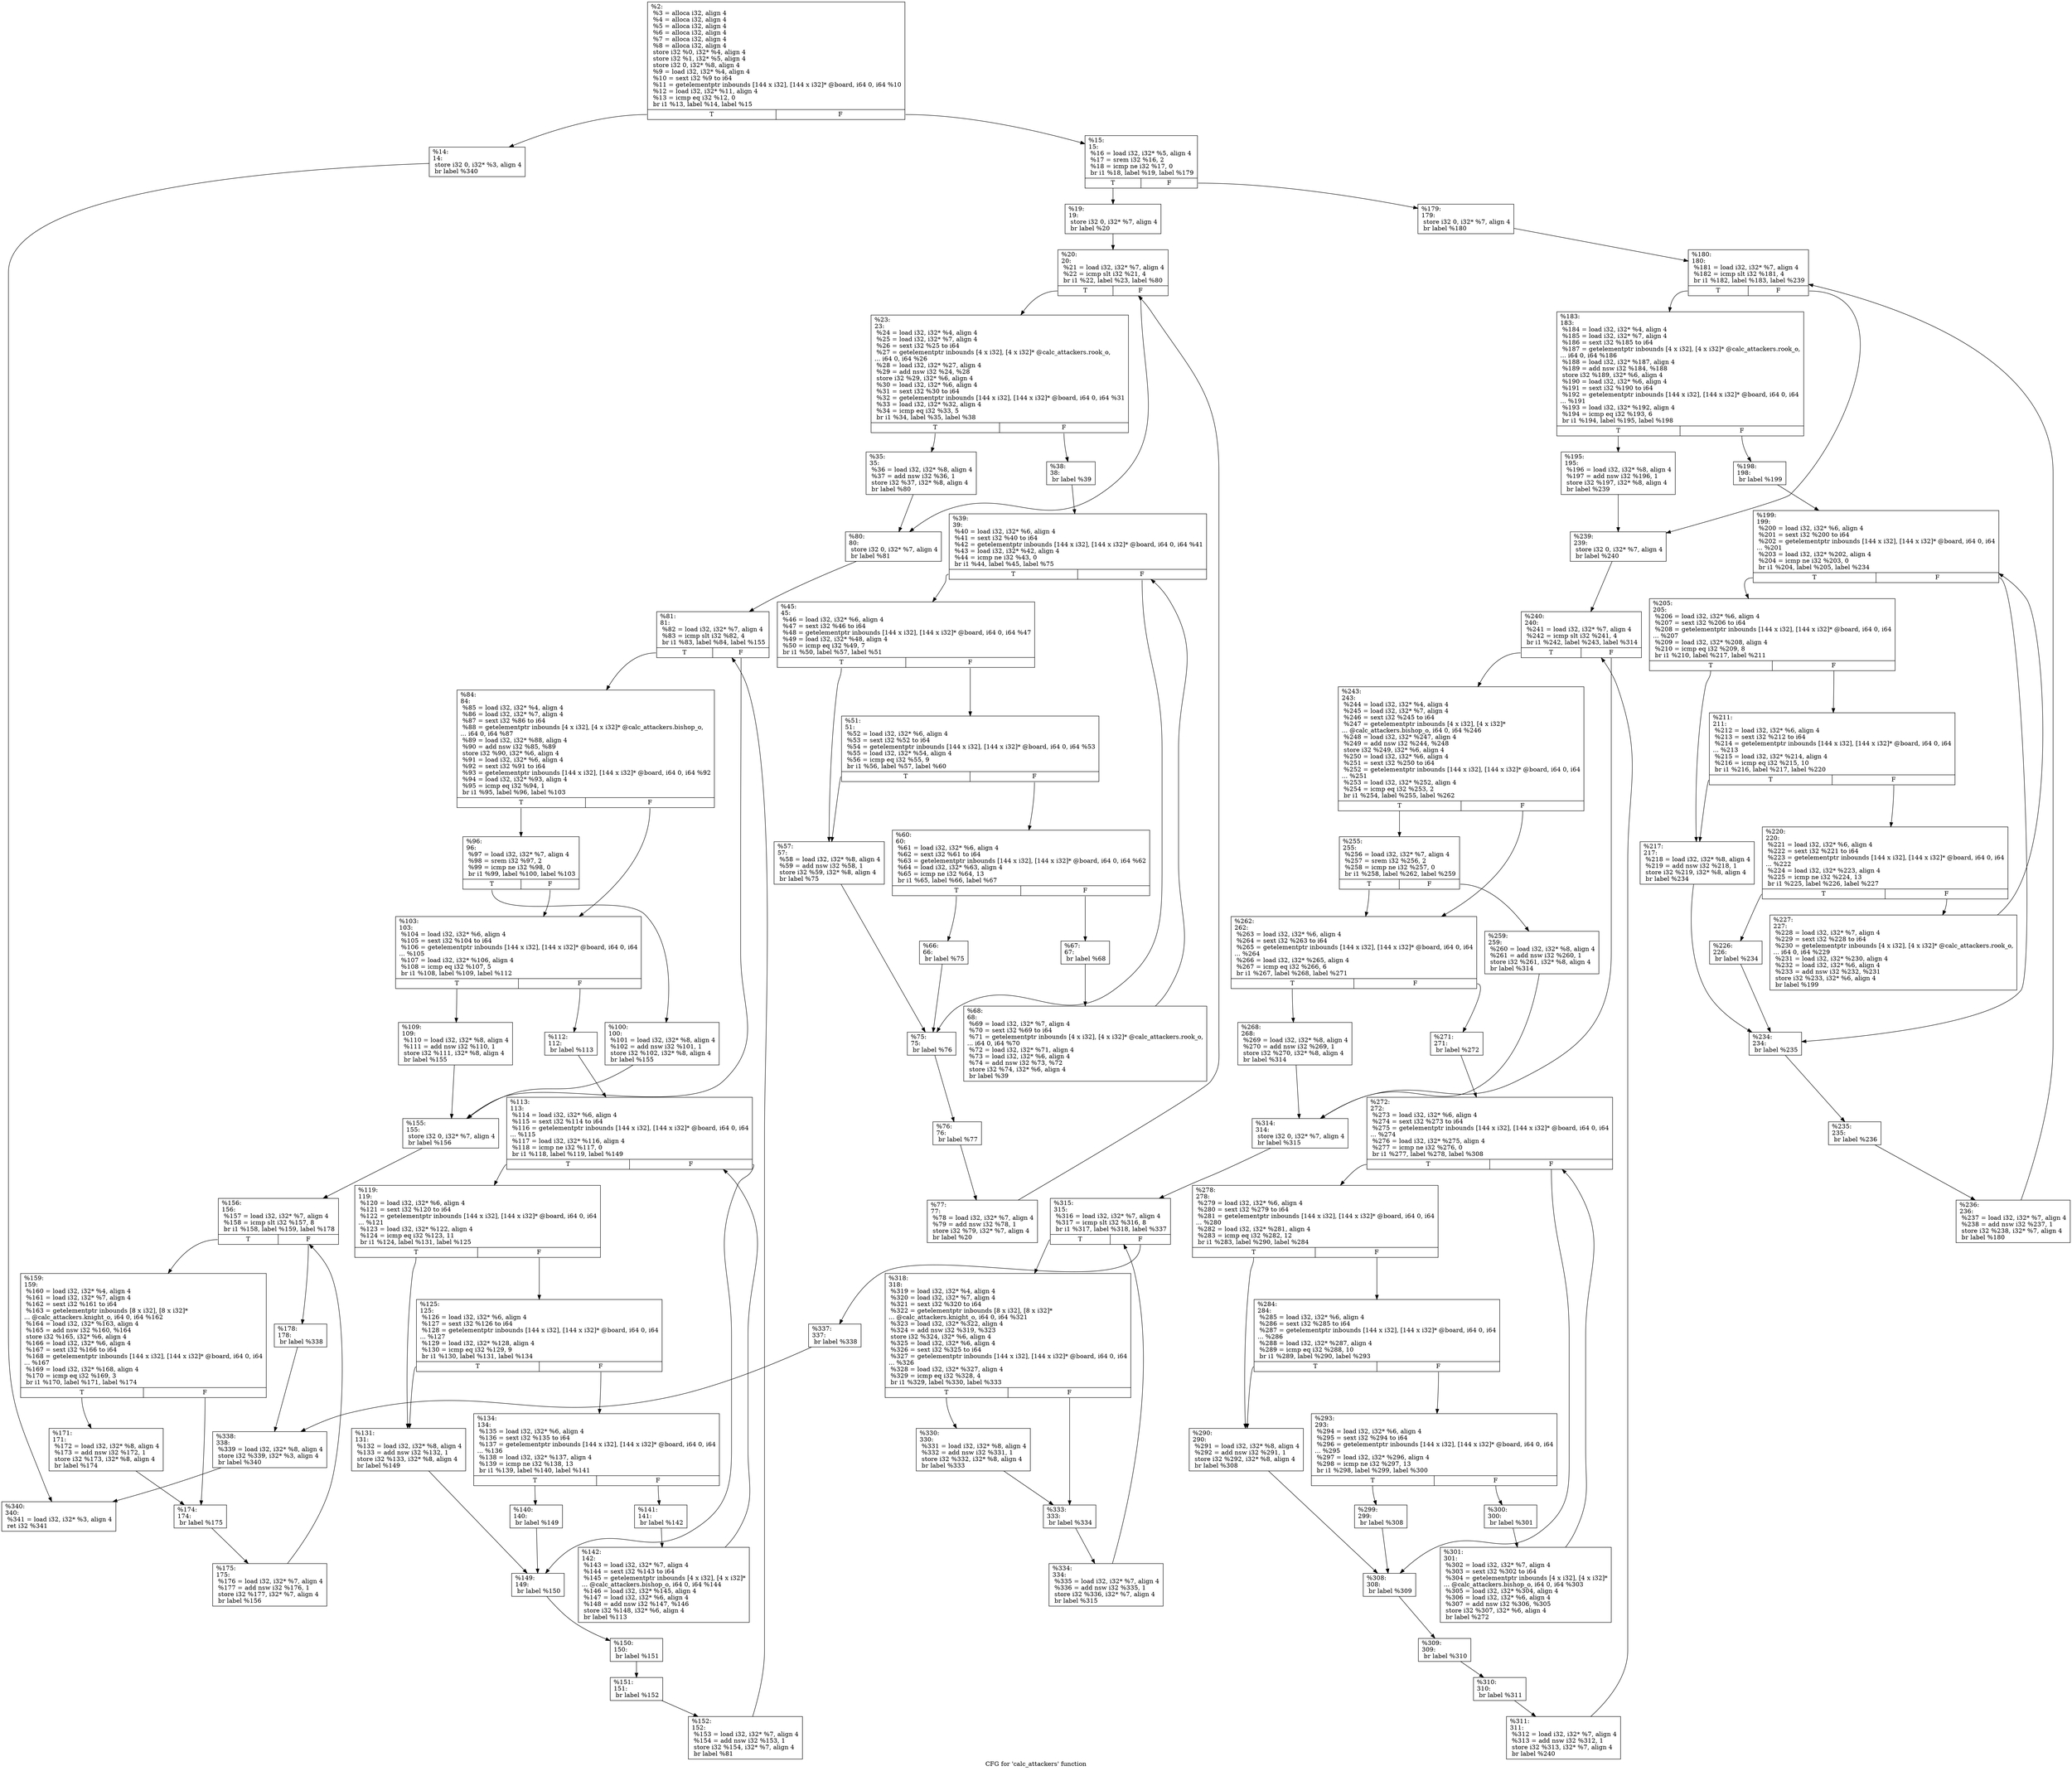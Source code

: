 digraph "CFG for 'calc_attackers' function" {
	label="CFG for 'calc_attackers' function";

	Node0x24f1ed0 [shape=record,label="{%2:\l  %3 = alloca i32, align 4\l  %4 = alloca i32, align 4\l  %5 = alloca i32, align 4\l  %6 = alloca i32, align 4\l  %7 = alloca i32, align 4\l  %8 = alloca i32, align 4\l  store i32 %0, i32* %4, align 4\l  store i32 %1, i32* %5, align 4\l  store i32 0, i32* %8, align 4\l  %9 = load i32, i32* %4, align 4\l  %10 = sext i32 %9 to i64\l  %11 = getelementptr inbounds [144 x i32], [144 x i32]* @board, i64 0, i64 %10\l  %12 = load i32, i32* %11, align 4\l  %13 = icmp eq i32 %12, 0\l  br i1 %13, label %14, label %15\l|{<s0>T|<s1>F}}"];
	Node0x24f1ed0:s0 -> Node0x2510080;
	Node0x24f1ed0:s1 -> Node0x25100d0;
	Node0x2510080 [shape=record,label="{%14:\l14:                                               \l  store i32 0, i32* %3, align 4\l  br label %340\l}"];
	Node0x2510080 -> Node0x2511c00;
	Node0x25100d0 [shape=record,label="{%15:\l15:                                               \l  %16 = load i32, i32* %5, align 4\l  %17 = srem i32 %16, 2\l  %18 = icmp ne i32 %17, 0\l  br i1 %18, label %19, label %179\l|{<s0>T|<s1>F}}"];
	Node0x25100d0:s0 -> Node0x2510120;
	Node0x25100d0:s1 -> Node0x2510e90;
	Node0x2510120 [shape=record,label="{%19:\l19:                                               \l  store i32 0, i32* %7, align 4\l  br label %20\l}"];
	Node0x2510120 -> Node0x2510170;
	Node0x2510170 [shape=record,label="{%20:\l20:                                               \l  %21 = load i32, i32* %7, align 4\l  %22 = icmp slt i32 %21, 4\l  br i1 %22, label %23, label %80\l|{<s0>T|<s1>F}}"];
	Node0x2510170:s0 -> Node0x25101c0;
	Node0x2510170:s1 -> Node0x2510620;
	Node0x25101c0 [shape=record,label="{%23:\l23:                                               \l  %24 = load i32, i32* %4, align 4\l  %25 = load i32, i32* %7, align 4\l  %26 = sext i32 %25 to i64\l  %27 = getelementptr inbounds [4 x i32], [4 x i32]* @calc_attackers.rook_o,\l... i64 0, i64 %26\l  %28 = load i32, i32* %27, align 4\l  %29 = add nsw i32 %24, %28\l  store i32 %29, i32* %6, align 4\l  %30 = load i32, i32* %6, align 4\l  %31 = sext i32 %30 to i64\l  %32 = getelementptr inbounds [144 x i32], [144 x i32]* @board, i64 0, i64 %31\l  %33 = load i32, i32* %32, align 4\l  %34 = icmp eq i32 %33, 5\l  br i1 %34, label %35, label %38\l|{<s0>T|<s1>F}}"];
	Node0x25101c0:s0 -> Node0x2510210;
	Node0x25101c0:s1 -> Node0x2510260;
	Node0x2510210 [shape=record,label="{%35:\l35:                                               \l  %36 = load i32, i32* %8, align 4\l  %37 = add nsw i32 %36, 1\l  store i32 %37, i32* %8, align 4\l  br label %80\l}"];
	Node0x2510210 -> Node0x2510620;
	Node0x2510260 [shape=record,label="{%38:\l38:                                               \l  br label %39\l}"];
	Node0x2510260 -> Node0x25102b0;
	Node0x25102b0 [shape=record,label="{%39:\l39:                                               \l  %40 = load i32, i32* %6, align 4\l  %41 = sext i32 %40 to i64\l  %42 = getelementptr inbounds [144 x i32], [144 x i32]* @board, i64 0, i64 %41\l  %43 = load i32, i32* %42, align 4\l  %44 = icmp ne i32 %43, 0\l  br i1 %44, label %45, label %75\l|{<s0>T|<s1>F}}"];
	Node0x25102b0:s0 -> Node0x2510300;
	Node0x25102b0:s1 -> Node0x2510530;
	Node0x2510300 [shape=record,label="{%45:\l45:                                               \l  %46 = load i32, i32* %6, align 4\l  %47 = sext i32 %46 to i64\l  %48 = getelementptr inbounds [144 x i32], [144 x i32]* @board, i64 0, i64 %47\l  %49 = load i32, i32* %48, align 4\l  %50 = icmp eq i32 %49, 7\l  br i1 %50, label %57, label %51\l|{<s0>T|<s1>F}}"];
	Node0x2510300:s0 -> Node0x25103a0;
	Node0x2510300:s1 -> Node0x2510350;
	Node0x2510350 [shape=record,label="{%51:\l51:                                               \l  %52 = load i32, i32* %6, align 4\l  %53 = sext i32 %52 to i64\l  %54 = getelementptr inbounds [144 x i32], [144 x i32]* @board, i64 0, i64 %53\l  %55 = load i32, i32* %54, align 4\l  %56 = icmp eq i32 %55, 9\l  br i1 %56, label %57, label %60\l|{<s0>T|<s1>F}}"];
	Node0x2510350:s0 -> Node0x25103a0;
	Node0x2510350:s1 -> Node0x25103f0;
	Node0x25103a0 [shape=record,label="{%57:\l57:                                               \l  %58 = load i32, i32* %8, align 4\l  %59 = add nsw i32 %58, 1\l  store i32 %59, i32* %8, align 4\l  br label %75\l}"];
	Node0x25103a0 -> Node0x2510530;
	Node0x25103f0 [shape=record,label="{%60:\l60:                                               \l  %61 = load i32, i32* %6, align 4\l  %62 = sext i32 %61 to i64\l  %63 = getelementptr inbounds [144 x i32], [144 x i32]* @board, i64 0, i64 %62\l  %64 = load i32, i32* %63, align 4\l  %65 = icmp ne i32 %64, 13\l  br i1 %65, label %66, label %67\l|{<s0>T|<s1>F}}"];
	Node0x25103f0:s0 -> Node0x2510440;
	Node0x25103f0:s1 -> Node0x2510490;
	Node0x2510440 [shape=record,label="{%66:\l66:                                               \l  br label %75\l}"];
	Node0x2510440 -> Node0x2510530;
	Node0x2510490 [shape=record,label="{%67:\l67:                                               \l  br label %68\l}"];
	Node0x2510490 -> Node0x25104e0;
	Node0x25104e0 [shape=record,label="{%68:\l68:                                               \l  %69 = load i32, i32* %7, align 4\l  %70 = sext i32 %69 to i64\l  %71 = getelementptr inbounds [4 x i32], [4 x i32]* @calc_attackers.rook_o,\l... i64 0, i64 %70\l  %72 = load i32, i32* %71, align 4\l  %73 = load i32, i32* %6, align 4\l  %74 = add nsw i32 %73, %72\l  store i32 %74, i32* %6, align 4\l  br label %39\l}"];
	Node0x25104e0 -> Node0x25102b0;
	Node0x2510530 [shape=record,label="{%75:\l75:                                               \l  br label %76\l}"];
	Node0x2510530 -> Node0x2510580;
	Node0x2510580 [shape=record,label="{%76:\l76:                                               \l  br label %77\l}"];
	Node0x2510580 -> Node0x25105d0;
	Node0x25105d0 [shape=record,label="{%77:\l77:                                               \l  %78 = load i32, i32* %7, align 4\l  %79 = add nsw i32 %78, 1\l  store i32 %79, i32* %7, align 4\l  br label %20\l}"];
	Node0x25105d0 -> Node0x2510170;
	Node0x2510620 [shape=record,label="{%80:\l80:                                               \l  store i32 0, i32* %7, align 4\l  br label %81\l}"];
	Node0x2510620 -> Node0x2510670;
	Node0x2510670 [shape=record,label="{%81:\l81:                                               \l  %82 = load i32, i32* %7, align 4\l  %83 = icmp slt i32 %82, 4\l  br i1 %83, label %84, label %155\l|{<s0>T|<s1>F}}"];
	Node0x2510670:s0 -> Node0x25106c0;
	Node0x2510670:s1 -> Node0x2510c60;
	Node0x25106c0 [shape=record,label="{%84:\l84:                                               \l  %85 = load i32, i32* %4, align 4\l  %86 = load i32, i32* %7, align 4\l  %87 = sext i32 %86 to i64\l  %88 = getelementptr inbounds [4 x i32], [4 x i32]* @calc_attackers.bishop_o,\l... i64 0, i64 %87\l  %89 = load i32, i32* %88, align 4\l  %90 = add nsw i32 %85, %89\l  store i32 %90, i32* %6, align 4\l  %91 = load i32, i32* %6, align 4\l  %92 = sext i32 %91 to i64\l  %93 = getelementptr inbounds [144 x i32], [144 x i32]* @board, i64 0, i64 %92\l  %94 = load i32, i32* %93, align 4\l  %95 = icmp eq i32 %94, 1\l  br i1 %95, label %96, label %103\l|{<s0>T|<s1>F}}"];
	Node0x25106c0:s0 -> Node0x2510710;
	Node0x25106c0:s1 -> Node0x25107b0;
	Node0x2510710 [shape=record,label="{%96:\l96:                                               \l  %97 = load i32, i32* %7, align 4\l  %98 = srem i32 %97, 2\l  %99 = icmp ne i32 %98, 0\l  br i1 %99, label %100, label %103\l|{<s0>T|<s1>F}}"];
	Node0x2510710:s0 -> Node0x2510760;
	Node0x2510710:s1 -> Node0x25107b0;
	Node0x2510760 [shape=record,label="{%100:\l100:                                              \l  %101 = load i32, i32* %8, align 4\l  %102 = add nsw i32 %101, 1\l  store i32 %102, i32* %8, align 4\l  br label %155\l}"];
	Node0x2510760 -> Node0x2510c60;
	Node0x25107b0 [shape=record,label="{%103:\l103:                                              \l  %104 = load i32, i32* %6, align 4\l  %105 = sext i32 %104 to i64\l  %106 = getelementptr inbounds [144 x i32], [144 x i32]* @board, i64 0, i64\l... %105\l  %107 = load i32, i32* %106, align 4\l  %108 = icmp eq i32 %107, 5\l  br i1 %108, label %109, label %112\l|{<s0>T|<s1>F}}"];
	Node0x25107b0:s0 -> Node0x2510800;
	Node0x25107b0:s1 -> Node0x2510850;
	Node0x2510800 [shape=record,label="{%109:\l109:                                              \l  %110 = load i32, i32* %8, align 4\l  %111 = add nsw i32 %110, 1\l  store i32 %111, i32* %8, align 4\l  br label %155\l}"];
	Node0x2510800 -> Node0x2510c60;
	Node0x2510850 [shape=record,label="{%112:\l112:                                              \l  br label %113\l}"];
	Node0x2510850 -> Node0x25108a0;
	Node0x25108a0 [shape=record,label="{%113:\l113:                                              \l  %114 = load i32, i32* %6, align 4\l  %115 = sext i32 %114 to i64\l  %116 = getelementptr inbounds [144 x i32], [144 x i32]* @board, i64 0, i64\l... %115\l  %117 = load i32, i32* %116, align 4\l  %118 = icmp ne i32 %117, 0\l  br i1 %118, label %119, label %149\l|{<s0>T|<s1>F}}"];
	Node0x25108a0:s0 -> Node0x25108f0;
	Node0x25108a0:s1 -> Node0x2510b20;
	Node0x25108f0 [shape=record,label="{%119:\l119:                                              \l  %120 = load i32, i32* %6, align 4\l  %121 = sext i32 %120 to i64\l  %122 = getelementptr inbounds [144 x i32], [144 x i32]* @board, i64 0, i64\l... %121\l  %123 = load i32, i32* %122, align 4\l  %124 = icmp eq i32 %123, 11\l  br i1 %124, label %131, label %125\l|{<s0>T|<s1>F}}"];
	Node0x25108f0:s0 -> Node0x2510990;
	Node0x25108f0:s1 -> Node0x2510940;
	Node0x2510940 [shape=record,label="{%125:\l125:                                              \l  %126 = load i32, i32* %6, align 4\l  %127 = sext i32 %126 to i64\l  %128 = getelementptr inbounds [144 x i32], [144 x i32]* @board, i64 0, i64\l... %127\l  %129 = load i32, i32* %128, align 4\l  %130 = icmp eq i32 %129, 9\l  br i1 %130, label %131, label %134\l|{<s0>T|<s1>F}}"];
	Node0x2510940:s0 -> Node0x2510990;
	Node0x2510940:s1 -> Node0x25109e0;
	Node0x2510990 [shape=record,label="{%131:\l131:                                              \l  %132 = load i32, i32* %8, align 4\l  %133 = add nsw i32 %132, 1\l  store i32 %133, i32* %8, align 4\l  br label %149\l}"];
	Node0x2510990 -> Node0x2510b20;
	Node0x25109e0 [shape=record,label="{%134:\l134:                                              \l  %135 = load i32, i32* %6, align 4\l  %136 = sext i32 %135 to i64\l  %137 = getelementptr inbounds [144 x i32], [144 x i32]* @board, i64 0, i64\l... %136\l  %138 = load i32, i32* %137, align 4\l  %139 = icmp ne i32 %138, 13\l  br i1 %139, label %140, label %141\l|{<s0>T|<s1>F}}"];
	Node0x25109e0:s0 -> Node0x2510a30;
	Node0x25109e0:s1 -> Node0x2510a80;
	Node0x2510a30 [shape=record,label="{%140:\l140:                                              \l  br label %149\l}"];
	Node0x2510a30 -> Node0x2510b20;
	Node0x2510a80 [shape=record,label="{%141:\l141:                                              \l  br label %142\l}"];
	Node0x2510a80 -> Node0x2510ad0;
	Node0x2510ad0 [shape=record,label="{%142:\l142:                                              \l  %143 = load i32, i32* %7, align 4\l  %144 = sext i32 %143 to i64\l  %145 = getelementptr inbounds [4 x i32], [4 x i32]*\l... @calc_attackers.bishop_o, i64 0, i64 %144\l  %146 = load i32, i32* %145, align 4\l  %147 = load i32, i32* %6, align 4\l  %148 = add nsw i32 %147, %146\l  store i32 %148, i32* %6, align 4\l  br label %113\l}"];
	Node0x2510ad0 -> Node0x25108a0;
	Node0x2510b20 [shape=record,label="{%149:\l149:                                              \l  br label %150\l}"];
	Node0x2510b20 -> Node0x2510b70;
	Node0x2510b70 [shape=record,label="{%150:\l150:                                              \l  br label %151\l}"];
	Node0x2510b70 -> Node0x2510bc0;
	Node0x2510bc0 [shape=record,label="{%151:\l151:                                              \l  br label %152\l}"];
	Node0x2510bc0 -> Node0x2510c10;
	Node0x2510c10 [shape=record,label="{%152:\l152:                                              \l  %153 = load i32, i32* %7, align 4\l  %154 = add nsw i32 %153, 1\l  store i32 %154, i32* %7, align 4\l  br label %81\l}"];
	Node0x2510c10 -> Node0x2510670;
	Node0x2510c60 [shape=record,label="{%155:\l155:                                              \l  store i32 0, i32* %7, align 4\l  br label %156\l}"];
	Node0x2510c60 -> Node0x2510cb0;
	Node0x2510cb0 [shape=record,label="{%156:\l156:                                              \l  %157 = load i32, i32* %7, align 4\l  %158 = icmp slt i32 %157, 8\l  br i1 %158, label %159, label %178\l|{<s0>T|<s1>F}}"];
	Node0x2510cb0:s0 -> Node0x2510d00;
	Node0x2510cb0:s1 -> Node0x2510e40;
	Node0x2510d00 [shape=record,label="{%159:\l159:                                              \l  %160 = load i32, i32* %4, align 4\l  %161 = load i32, i32* %7, align 4\l  %162 = sext i32 %161 to i64\l  %163 = getelementptr inbounds [8 x i32], [8 x i32]*\l... @calc_attackers.knight_o, i64 0, i64 %162\l  %164 = load i32, i32* %163, align 4\l  %165 = add nsw i32 %160, %164\l  store i32 %165, i32* %6, align 4\l  %166 = load i32, i32* %6, align 4\l  %167 = sext i32 %166 to i64\l  %168 = getelementptr inbounds [144 x i32], [144 x i32]* @board, i64 0, i64\l... %167\l  %169 = load i32, i32* %168, align 4\l  %170 = icmp eq i32 %169, 3\l  br i1 %170, label %171, label %174\l|{<s0>T|<s1>F}}"];
	Node0x2510d00:s0 -> Node0x2510d50;
	Node0x2510d00:s1 -> Node0x2510da0;
	Node0x2510d50 [shape=record,label="{%171:\l171:                                              \l  %172 = load i32, i32* %8, align 4\l  %173 = add nsw i32 %172, 1\l  store i32 %173, i32* %8, align 4\l  br label %174\l}"];
	Node0x2510d50 -> Node0x2510da0;
	Node0x2510da0 [shape=record,label="{%174:\l174:                                              \l  br label %175\l}"];
	Node0x2510da0 -> Node0x2510df0;
	Node0x2510df0 [shape=record,label="{%175:\l175:                                              \l  %176 = load i32, i32* %7, align 4\l  %177 = add nsw i32 %176, 1\l  store i32 %177, i32* %7, align 4\l  br label %156\l}"];
	Node0x2510df0 -> Node0x2510cb0;
	Node0x2510e40 [shape=record,label="{%178:\l178:                                              \l  br label %338\l}"];
	Node0x2510e40 -> Node0x2511bb0;
	Node0x2510e90 [shape=record,label="{%179:\l179:                                              \l  store i32 0, i32* %7, align 4\l  br label %180\l}"];
	Node0x2510e90 -> Node0x2510ee0;
	Node0x2510ee0 [shape=record,label="{%180:\l180:                                              \l  %181 = load i32, i32* %7, align 4\l  %182 = icmp slt i32 %181, 4\l  br i1 %182, label %183, label %239\l|{<s0>T|<s1>F}}"];
	Node0x2510ee0:s0 -> Node0x2510f30;
	Node0x2510ee0:s1 -> Node0x2511340;
	Node0x2510f30 [shape=record,label="{%183:\l183:                                              \l  %184 = load i32, i32* %4, align 4\l  %185 = load i32, i32* %7, align 4\l  %186 = sext i32 %185 to i64\l  %187 = getelementptr inbounds [4 x i32], [4 x i32]* @calc_attackers.rook_o,\l... i64 0, i64 %186\l  %188 = load i32, i32* %187, align 4\l  %189 = add nsw i32 %184, %188\l  store i32 %189, i32* %6, align 4\l  %190 = load i32, i32* %6, align 4\l  %191 = sext i32 %190 to i64\l  %192 = getelementptr inbounds [144 x i32], [144 x i32]* @board, i64 0, i64\l... %191\l  %193 = load i32, i32* %192, align 4\l  %194 = icmp eq i32 %193, 6\l  br i1 %194, label %195, label %198\l|{<s0>T|<s1>F}}"];
	Node0x2510f30:s0 -> Node0x2510f80;
	Node0x2510f30:s1 -> Node0x2510fd0;
	Node0x2510f80 [shape=record,label="{%195:\l195:                                              \l  %196 = load i32, i32* %8, align 4\l  %197 = add nsw i32 %196, 1\l  store i32 %197, i32* %8, align 4\l  br label %239\l}"];
	Node0x2510f80 -> Node0x2511340;
	Node0x2510fd0 [shape=record,label="{%198:\l198:                                              \l  br label %199\l}"];
	Node0x2510fd0 -> Node0x2511020;
	Node0x2511020 [shape=record,label="{%199:\l199:                                              \l  %200 = load i32, i32* %6, align 4\l  %201 = sext i32 %200 to i64\l  %202 = getelementptr inbounds [144 x i32], [144 x i32]* @board, i64 0, i64\l... %201\l  %203 = load i32, i32* %202, align 4\l  %204 = icmp ne i32 %203, 0\l  br i1 %204, label %205, label %234\l|{<s0>T|<s1>F}}"];
	Node0x2511020:s0 -> Node0x2511070;
	Node0x2511020:s1 -> Node0x2511250;
	Node0x2511070 [shape=record,label="{%205:\l205:                                              \l  %206 = load i32, i32* %6, align 4\l  %207 = sext i32 %206 to i64\l  %208 = getelementptr inbounds [144 x i32], [144 x i32]* @board, i64 0, i64\l... %207\l  %209 = load i32, i32* %208, align 4\l  %210 = icmp eq i32 %209, 8\l  br i1 %210, label %217, label %211\l|{<s0>T|<s1>F}}"];
	Node0x2511070:s0 -> Node0x2511110;
	Node0x2511070:s1 -> Node0x25110c0;
	Node0x25110c0 [shape=record,label="{%211:\l211:                                              \l  %212 = load i32, i32* %6, align 4\l  %213 = sext i32 %212 to i64\l  %214 = getelementptr inbounds [144 x i32], [144 x i32]* @board, i64 0, i64\l... %213\l  %215 = load i32, i32* %214, align 4\l  %216 = icmp eq i32 %215, 10\l  br i1 %216, label %217, label %220\l|{<s0>T|<s1>F}}"];
	Node0x25110c0:s0 -> Node0x2511110;
	Node0x25110c0:s1 -> Node0x2511160;
	Node0x2511110 [shape=record,label="{%217:\l217:                                              \l  %218 = load i32, i32* %8, align 4\l  %219 = add nsw i32 %218, 1\l  store i32 %219, i32* %8, align 4\l  br label %234\l}"];
	Node0x2511110 -> Node0x2511250;
	Node0x2511160 [shape=record,label="{%220:\l220:                                              \l  %221 = load i32, i32* %6, align 4\l  %222 = sext i32 %221 to i64\l  %223 = getelementptr inbounds [144 x i32], [144 x i32]* @board, i64 0, i64\l... %222\l  %224 = load i32, i32* %223, align 4\l  %225 = icmp ne i32 %224, 13\l  br i1 %225, label %226, label %227\l|{<s0>T|<s1>F}}"];
	Node0x2511160:s0 -> Node0x25111b0;
	Node0x2511160:s1 -> Node0x2511200;
	Node0x25111b0 [shape=record,label="{%226:\l226:                                              \l  br label %234\l}"];
	Node0x25111b0 -> Node0x2511250;
	Node0x2511200 [shape=record,label="{%227:\l227:                                              \l  %228 = load i32, i32* %7, align 4\l  %229 = sext i32 %228 to i64\l  %230 = getelementptr inbounds [4 x i32], [4 x i32]* @calc_attackers.rook_o,\l... i64 0, i64 %229\l  %231 = load i32, i32* %230, align 4\l  %232 = load i32, i32* %6, align 4\l  %233 = add nsw i32 %232, %231\l  store i32 %233, i32* %6, align 4\l  br label %199\l}"];
	Node0x2511200 -> Node0x2511020;
	Node0x2511250 [shape=record,label="{%234:\l234:                                              \l  br label %235\l}"];
	Node0x2511250 -> Node0x25112a0;
	Node0x25112a0 [shape=record,label="{%235:\l235:                                              \l  br label %236\l}"];
	Node0x25112a0 -> Node0x25112f0;
	Node0x25112f0 [shape=record,label="{%236:\l236:                                              \l  %237 = load i32, i32* %7, align 4\l  %238 = add nsw i32 %237, 1\l  store i32 %238, i32* %7, align 4\l  br label %180\l}"];
	Node0x25112f0 -> Node0x2510ee0;
	Node0x2511340 [shape=record,label="{%239:\l239:                                              \l  store i32 0, i32* %7, align 4\l  br label %240\l}"];
	Node0x2511340 -> Node0x2511390;
	Node0x2511390 [shape=record,label="{%240:\l240:                                              \l  %241 = load i32, i32* %7, align 4\l  %242 = icmp slt i32 %241, 4\l  br i1 %242, label %243, label %314\l|{<s0>T|<s1>F}}"];
	Node0x2511390:s0 -> Node0x25113e0;
	Node0x2511390:s1 -> Node0x2511980;
	Node0x25113e0 [shape=record,label="{%243:\l243:                                              \l  %244 = load i32, i32* %4, align 4\l  %245 = load i32, i32* %7, align 4\l  %246 = sext i32 %245 to i64\l  %247 = getelementptr inbounds [4 x i32], [4 x i32]*\l... @calc_attackers.bishop_o, i64 0, i64 %246\l  %248 = load i32, i32* %247, align 4\l  %249 = add nsw i32 %244, %248\l  store i32 %249, i32* %6, align 4\l  %250 = load i32, i32* %6, align 4\l  %251 = sext i32 %250 to i64\l  %252 = getelementptr inbounds [144 x i32], [144 x i32]* @board, i64 0, i64\l... %251\l  %253 = load i32, i32* %252, align 4\l  %254 = icmp eq i32 %253, 2\l  br i1 %254, label %255, label %262\l|{<s0>T|<s1>F}}"];
	Node0x25113e0:s0 -> Node0x2511430;
	Node0x25113e0:s1 -> Node0x25114d0;
	Node0x2511430 [shape=record,label="{%255:\l255:                                              \l  %256 = load i32, i32* %7, align 4\l  %257 = srem i32 %256, 2\l  %258 = icmp ne i32 %257, 0\l  br i1 %258, label %262, label %259\l|{<s0>T|<s1>F}}"];
	Node0x2511430:s0 -> Node0x25114d0;
	Node0x2511430:s1 -> Node0x2511480;
	Node0x2511480 [shape=record,label="{%259:\l259:                                              \l  %260 = load i32, i32* %8, align 4\l  %261 = add nsw i32 %260, 1\l  store i32 %261, i32* %8, align 4\l  br label %314\l}"];
	Node0x2511480 -> Node0x2511980;
	Node0x25114d0 [shape=record,label="{%262:\l262:                                              \l  %263 = load i32, i32* %6, align 4\l  %264 = sext i32 %263 to i64\l  %265 = getelementptr inbounds [144 x i32], [144 x i32]* @board, i64 0, i64\l... %264\l  %266 = load i32, i32* %265, align 4\l  %267 = icmp eq i32 %266, 6\l  br i1 %267, label %268, label %271\l|{<s0>T|<s1>F}}"];
	Node0x25114d0:s0 -> Node0x2511520;
	Node0x25114d0:s1 -> Node0x2511570;
	Node0x2511520 [shape=record,label="{%268:\l268:                                              \l  %269 = load i32, i32* %8, align 4\l  %270 = add nsw i32 %269, 1\l  store i32 %270, i32* %8, align 4\l  br label %314\l}"];
	Node0x2511520 -> Node0x2511980;
	Node0x2511570 [shape=record,label="{%271:\l271:                                              \l  br label %272\l}"];
	Node0x2511570 -> Node0x25115c0;
	Node0x25115c0 [shape=record,label="{%272:\l272:                                              \l  %273 = load i32, i32* %6, align 4\l  %274 = sext i32 %273 to i64\l  %275 = getelementptr inbounds [144 x i32], [144 x i32]* @board, i64 0, i64\l... %274\l  %276 = load i32, i32* %275, align 4\l  %277 = icmp ne i32 %276, 0\l  br i1 %277, label %278, label %308\l|{<s0>T|<s1>F}}"];
	Node0x25115c0:s0 -> Node0x2511610;
	Node0x25115c0:s1 -> Node0x2511840;
	Node0x2511610 [shape=record,label="{%278:\l278:                                              \l  %279 = load i32, i32* %6, align 4\l  %280 = sext i32 %279 to i64\l  %281 = getelementptr inbounds [144 x i32], [144 x i32]* @board, i64 0, i64\l... %280\l  %282 = load i32, i32* %281, align 4\l  %283 = icmp eq i32 %282, 12\l  br i1 %283, label %290, label %284\l|{<s0>T|<s1>F}}"];
	Node0x2511610:s0 -> Node0x25116b0;
	Node0x2511610:s1 -> Node0x2511660;
	Node0x2511660 [shape=record,label="{%284:\l284:                                              \l  %285 = load i32, i32* %6, align 4\l  %286 = sext i32 %285 to i64\l  %287 = getelementptr inbounds [144 x i32], [144 x i32]* @board, i64 0, i64\l... %286\l  %288 = load i32, i32* %287, align 4\l  %289 = icmp eq i32 %288, 10\l  br i1 %289, label %290, label %293\l|{<s0>T|<s1>F}}"];
	Node0x2511660:s0 -> Node0x25116b0;
	Node0x2511660:s1 -> Node0x2511700;
	Node0x25116b0 [shape=record,label="{%290:\l290:                                              \l  %291 = load i32, i32* %8, align 4\l  %292 = add nsw i32 %291, 1\l  store i32 %292, i32* %8, align 4\l  br label %308\l}"];
	Node0x25116b0 -> Node0x2511840;
	Node0x2511700 [shape=record,label="{%293:\l293:                                              \l  %294 = load i32, i32* %6, align 4\l  %295 = sext i32 %294 to i64\l  %296 = getelementptr inbounds [144 x i32], [144 x i32]* @board, i64 0, i64\l... %295\l  %297 = load i32, i32* %296, align 4\l  %298 = icmp ne i32 %297, 13\l  br i1 %298, label %299, label %300\l|{<s0>T|<s1>F}}"];
	Node0x2511700:s0 -> Node0x2511750;
	Node0x2511700:s1 -> Node0x25117a0;
	Node0x2511750 [shape=record,label="{%299:\l299:                                              \l  br label %308\l}"];
	Node0x2511750 -> Node0x2511840;
	Node0x25117a0 [shape=record,label="{%300:\l300:                                              \l  br label %301\l}"];
	Node0x25117a0 -> Node0x25117f0;
	Node0x25117f0 [shape=record,label="{%301:\l301:                                              \l  %302 = load i32, i32* %7, align 4\l  %303 = sext i32 %302 to i64\l  %304 = getelementptr inbounds [4 x i32], [4 x i32]*\l... @calc_attackers.bishop_o, i64 0, i64 %303\l  %305 = load i32, i32* %304, align 4\l  %306 = load i32, i32* %6, align 4\l  %307 = add nsw i32 %306, %305\l  store i32 %307, i32* %6, align 4\l  br label %272\l}"];
	Node0x25117f0 -> Node0x25115c0;
	Node0x2511840 [shape=record,label="{%308:\l308:                                              \l  br label %309\l}"];
	Node0x2511840 -> Node0x2511890;
	Node0x2511890 [shape=record,label="{%309:\l309:                                              \l  br label %310\l}"];
	Node0x2511890 -> Node0x25118e0;
	Node0x25118e0 [shape=record,label="{%310:\l310:                                              \l  br label %311\l}"];
	Node0x25118e0 -> Node0x2511930;
	Node0x2511930 [shape=record,label="{%311:\l311:                                              \l  %312 = load i32, i32* %7, align 4\l  %313 = add nsw i32 %312, 1\l  store i32 %313, i32* %7, align 4\l  br label %240\l}"];
	Node0x2511930 -> Node0x2511390;
	Node0x2511980 [shape=record,label="{%314:\l314:                                              \l  store i32 0, i32* %7, align 4\l  br label %315\l}"];
	Node0x2511980 -> Node0x25119d0;
	Node0x25119d0 [shape=record,label="{%315:\l315:                                              \l  %316 = load i32, i32* %7, align 4\l  %317 = icmp slt i32 %316, 8\l  br i1 %317, label %318, label %337\l|{<s0>T|<s1>F}}"];
	Node0x25119d0:s0 -> Node0x2511a20;
	Node0x25119d0:s1 -> Node0x2511b60;
	Node0x2511a20 [shape=record,label="{%318:\l318:                                              \l  %319 = load i32, i32* %4, align 4\l  %320 = load i32, i32* %7, align 4\l  %321 = sext i32 %320 to i64\l  %322 = getelementptr inbounds [8 x i32], [8 x i32]*\l... @calc_attackers.knight_o, i64 0, i64 %321\l  %323 = load i32, i32* %322, align 4\l  %324 = add nsw i32 %319, %323\l  store i32 %324, i32* %6, align 4\l  %325 = load i32, i32* %6, align 4\l  %326 = sext i32 %325 to i64\l  %327 = getelementptr inbounds [144 x i32], [144 x i32]* @board, i64 0, i64\l... %326\l  %328 = load i32, i32* %327, align 4\l  %329 = icmp eq i32 %328, 4\l  br i1 %329, label %330, label %333\l|{<s0>T|<s1>F}}"];
	Node0x2511a20:s0 -> Node0x2511a70;
	Node0x2511a20:s1 -> Node0x2511ac0;
	Node0x2511a70 [shape=record,label="{%330:\l330:                                              \l  %331 = load i32, i32* %8, align 4\l  %332 = add nsw i32 %331, 1\l  store i32 %332, i32* %8, align 4\l  br label %333\l}"];
	Node0x2511a70 -> Node0x2511ac0;
	Node0x2511ac0 [shape=record,label="{%333:\l333:                                              \l  br label %334\l}"];
	Node0x2511ac0 -> Node0x2511b10;
	Node0x2511b10 [shape=record,label="{%334:\l334:                                              \l  %335 = load i32, i32* %7, align 4\l  %336 = add nsw i32 %335, 1\l  store i32 %336, i32* %7, align 4\l  br label %315\l}"];
	Node0x2511b10 -> Node0x25119d0;
	Node0x2511b60 [shape=record,label="{%337:\l337:                                              \l  br label %338\l}"];
	Node0x2511b60 -> Node0x2511bb0;
	Node0x2511bb0 [shape=record,label="{%338:\l338:                                              \l  %339 = load i32, i32* %8, align 4\l  store i32 %339, i32* %3, align 4\l  br label %340\l}"];
	Node0x2511bb0 -> Node0x2511c00;
	Node0x2511c00 [shape=record,label="{%340:\l340:                                              \l  %341 = load i32, i32* %3, align 4\l  ret i32 %341\l}"];
}
